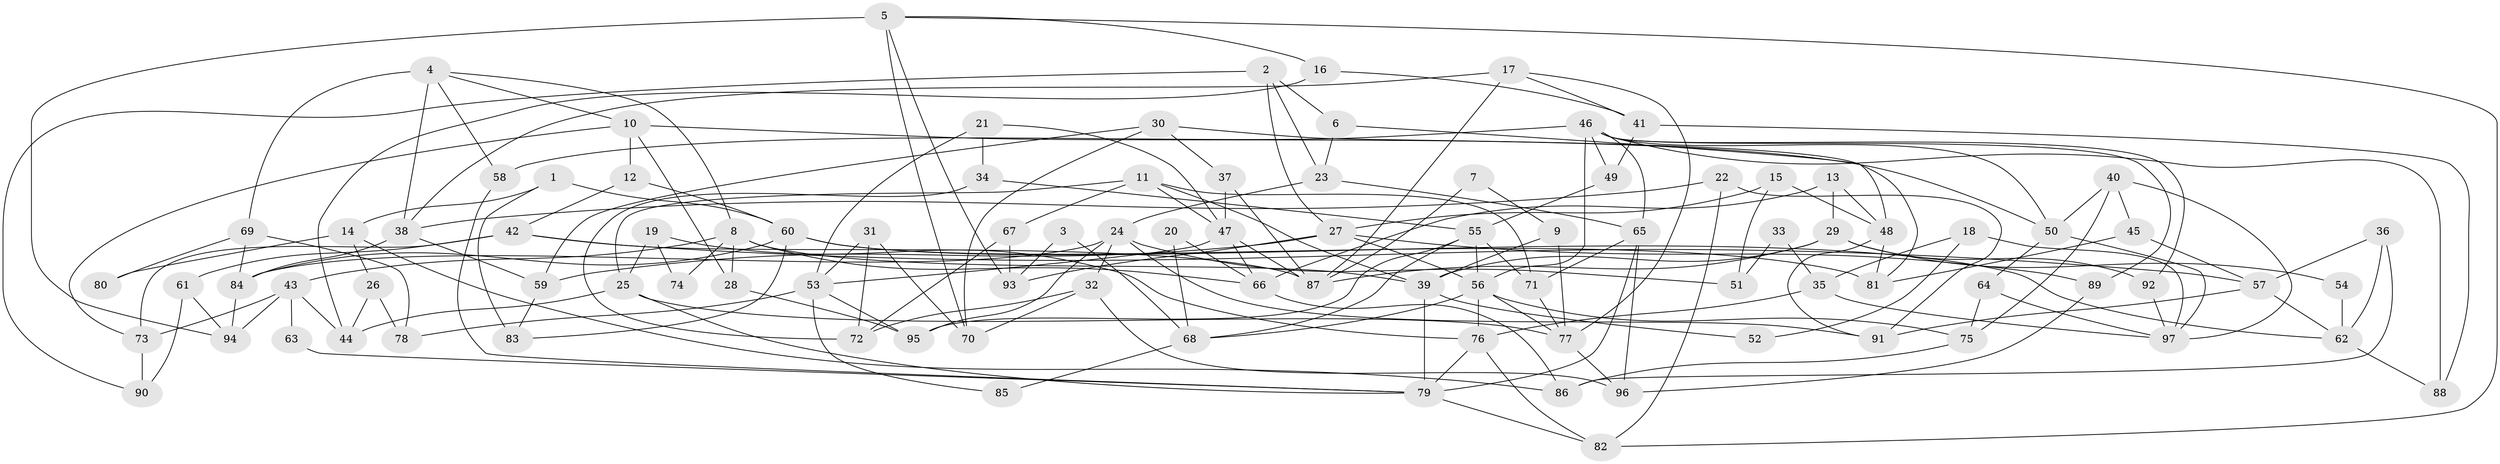 // coarse degree distribution, {5: 0.17647058823529413, 11: 0.029411764705882353, 4: 0.17647058823529413, 3: 0.29411764705882354, 6: 0.10294117647058823, 2: 0.14705882352941177, 7: 0.04411764705882353, 13: 0.014705882352941176, 8: 0.014705882352941176}
// Generated by graph-tools (version 1.1) at 2025/50/03/04/25 22:50:48]
// undirected, 97 vertices, 194 edges
graph export_dot {
  node [color=gray90,style=filled];
  1;
  2;
  3;
  4;
  5;
  6;
  7;
  8;
  9;
  10;
  11;
  12;
  13;
  14;
  15;
  16;
  17;
  18;
  19;
  20;
  21;
  22;
  23;
  24;
  25;
  26;
  27;
  28;
  29;
  30;
  31;
  32;
  33;
  34;
  35;
  36;
  37;
  38;
  39;
  40;
  41;
  42;
  43;
  44;
  45;
  46;
  47;
  48;
  49;
  50;
  51;
  52;
  53;
  54;
  55;
  56;
  57;
  58;
  59;
  60;
  61;
  62;
  63;
  64;
  65;
  66;
  67;
  68;
  69;
  70;
  71;
  72;
  73;
  74;
  75;
  76;
  77;
  78;
  79;
  80;
  81;
  82;
  83;
  84;
  85;
  86;
  87;
  88;
  89;
  90;
  91;
  92;
  93;
  94;
  95;
  96;
  97;
  1 -- 83;
  1 -- 60;
  1 -- 14;
  2 -- 27;
  2 -- 23;
  2 -- 6;
  2 -- 90;
  3 -- 68;
  3 -- 93;
  4 -- 69;
  4 -- 10;
  4 -- 8;
  4 -- 38;
  4 -- 58;
  5 -- 70;
  5 -- 82;
  5 -- 16;
  5 -- 93;
  5 -- 94;
  6 -- 23;
  6 -- 48;
  7 -- 9;
  7 -- 87;
  8 -- 43;
  8 -- 28;
  8 -- 39;
  8 -- 66;
  8 -- 74;
  9 -- 39;
  9 -- 77;
  10 -- 50;
  10 -- 73;
  10 -- 12;
  10 -- 28;
  11 -- 39;
  11 -- 47;
  11 -- 25;
  11 -- 67;
  11 -- 71;
  12 -- 60;
  12 -- 42;
  13 -- 48;
  13 -- 29;
  13 -- 66;
  14 -- 86;
  14 -- 26;
  14 -- 80;
  15 -- 27;
  15 -- 48;
  15 -- 51;
  16 -- 41;
  16 -- 44;
  17 -- 38;
  17 -- 87;
  17 -- 41;
  17 -- 77;
  18 -- 97;
  18 -- 35;
  18 -- 52;
  19 -- 76;
  19 -- 25;
  19 -- 74;
  20 -- 66;
  20 -- 68;
  21 -- 53;
  21 -- 34;
  21 -- 47;
  22 -- 82;
  22 -- 38;
  22 -- 91;
  23 -- 65;
  23 -- 24;
  24 -- 91;
  24 -- 95;
  24 -- 32;
  24 -- 51;
  24 -- 84;
  25 -- 77;
  25 -- 44;
  25 -- 79;
  26 -- 44;
  26 -- 78;
  27 -- 56;
  27 -- 59;
  27 -- 89;
  27 -- 93;
  28 -- 95;
  29 -- 39;
  29 -- 87;
  29 -- 54;
  29 -- 92;
  30 -- 37;
  30 -- 81;
  30 -- 59;
  30 -- 70;
  31 -- 70;
  31 -- 72;
  31 -- 53;
  32 -- 96;
  32 -- 70;
  32 -- 72;
  33 -- 35;
  33 -- 51;
  34 -- 55;
  34 -- 72;
  35 -- 97;
  35 -- 76;
  36 -- 62;
  36 -- 86;
  36 -- 57;
  37 -- 87;
  37 -- 47;
  38 -- 84;
  38 -- 59;
  39 -- 79;
  39 -- 52;
  40 -- 50;
  40 -- 97;
  40 -- 45;
  40 -- 75;
  41 -- 49;
  41 -- 88;
  42 -- 57;
  42 -- 61;
  42 -- 73;
  42 -- 87;
  43 -- 44;
  43 -- 73;
  43 -- 63;
  43 -- 94;
  45 -- 57;
  45 -- 81;
  46 -- 65;
  46 -- 89;
  46 -- 49;
  46 -- 50;
  46 -- 56;
  46 -- 58;
  46 -- 88;
  46 -- 92;
  47 -- 66;
  47 -- 53;
  47 -- 87;
  48 -- 91;
  48 -- 81;
  49 -- 55;
  50 -- 97;
  50 -- 64;
  53 -- 78;
  53 -- 85;
  53 -- 95;
  54 -- 62;
  55 -- 95;
  55 -- 71;
  55 -- 56;
  55 -- 68;
  56 -- 68;
  56 -- 75;
  56 -- 76;
  56 -- 77;
  57 -- 62;
  57 -- 91;
  58 -- 79;
  59 -- 83;
  60 -- 84;
  60 -- 81;
  60 -- 62;
  60 -- 83;
  61 -- 94;
  61 -- 90;
  62 -- 88;
  63 -- 79;
  64 -- 75;
  64 -- 97;
  65 -- 71;
  65 -- 79;
  65 -- 96;
  66 -- 86;
  67 -- 93;
  67 -- 72;
  68 -- 85;
  69 -- 84;
  69 -- 78;
  69 -- 80;
  71 -- 77;
  73 -- 90;
  75 -- 86;
  76 -- 79;
  76 -- 82;
  77 -- 96;
  79 -- 82;
  84 -- 94;
  89 -- 96;
  92 -- 97;
}
